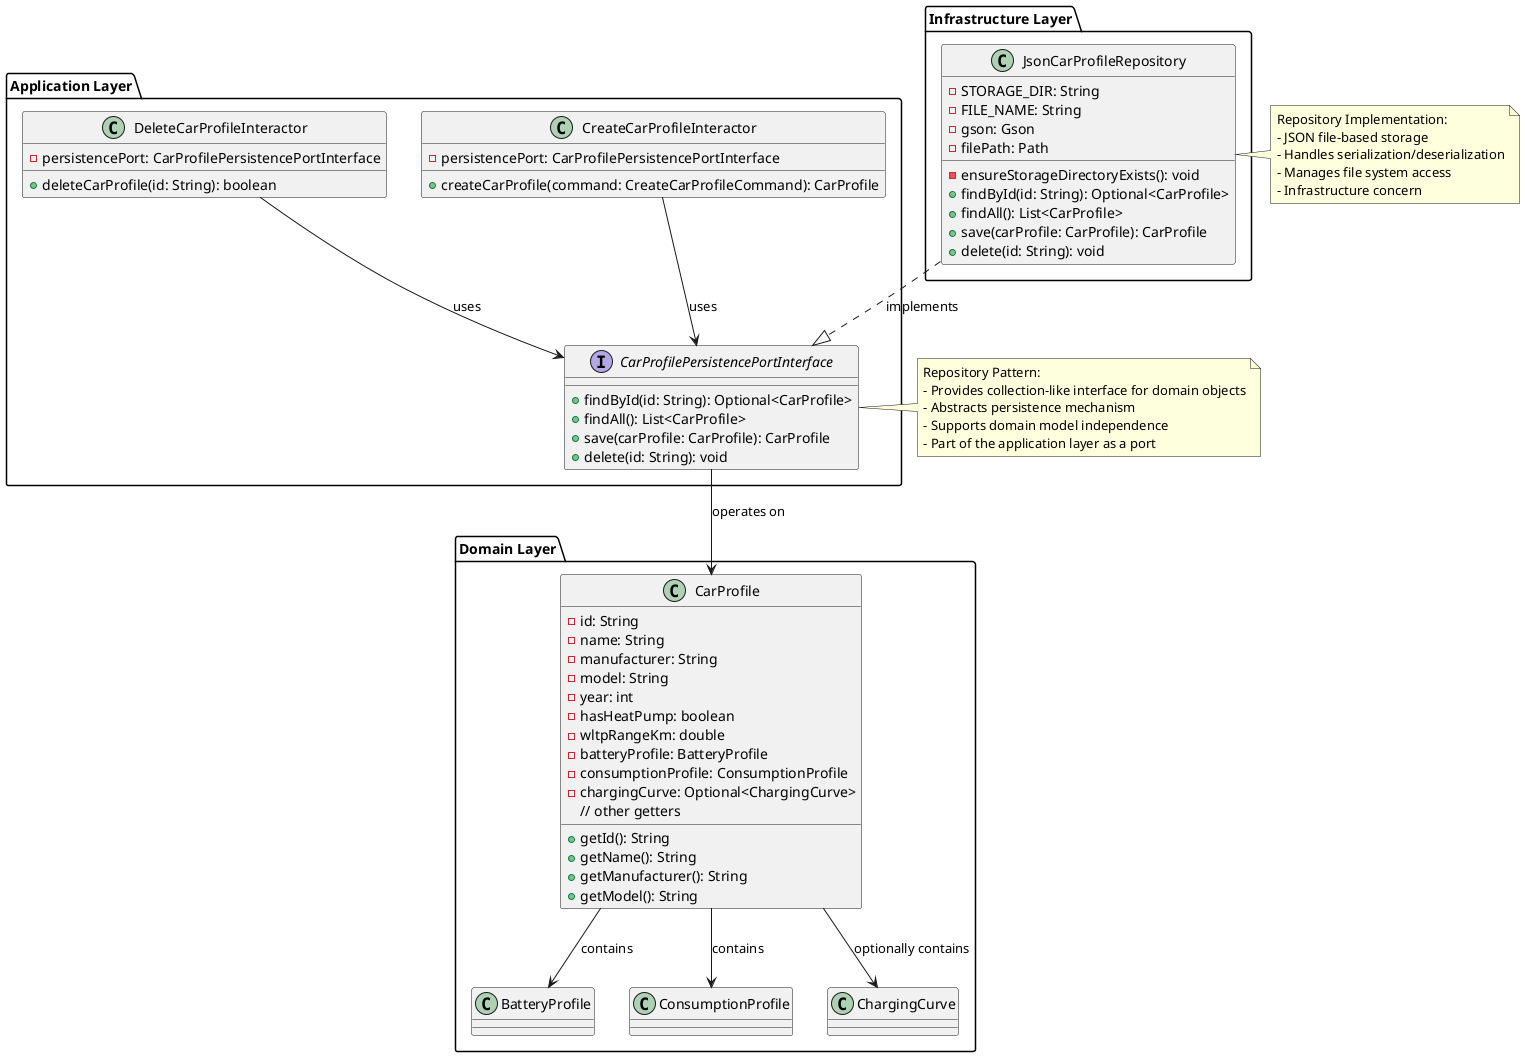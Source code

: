 @startuml DDD_Repository

package "Application Layer" {
  interface CarProfilePersistencePortInterface {
    +findById(id: String): Optional<CarProfile>
    +findAll(): List<CarProfile>
    +save(carProfile: CarProfile): CarProfile
    +delete(id: String): void
  }
  
  class CreateCarProfileInteractor {
    -persistencePort: CarProfilePersistencePortInterface
    +createCarProfile(command: CreateCarProfileCommand): CarProfile
  }
  
  class DeleteCarProfileInteractor {
    -persistencePort: CarProfilePersistencePortInterface
    +deleteCarProfile(id: String): boolean
  }
}

package "Domain Layer" {
  class CarProfile {
    -id: String
    -name: String
    -manufacturer: String
    -model: String
    -year: int
    -hasHeatPump: boolean
    -wltpRangeKm: double
    -batteryProfile: BatteryProfile
    -consumptionProfile: ConsumptionProfile
    -chargingCurve: Optional<ChargingCurve>
    +getId(): String
    +getName(): String
    +getManufacturer(): String
    +getModel(): String
    // other getters
  }
  
  class BatteryProfile
  class ConsumptionProfile
  class ChargingCurve
}

package "Infrastructure Layer" {
  class JsonCarProfileRepository {
    -STORAGE_DIR: String
    -FILE_NAME: String
    -gson: Gson
    -filePath: Path
    -ensureStorageDirectoryExists(): void
    +findById(id: String): Optional<CarProfile>
    +findAll(): List<CarProfile>
    +save(carProfile: CarProfile): CarProfile
    +delete(id: String): void
  }
}

' Relationships
CarProfilePersistencePortInterface --> CarProfile : operates on
CreateCarProfileInteractor --> CarProfilePersistencePortInterface : uses
DeleteCarProfileInteractor --> CarProfilePersistencePortInterface : uses
JsonCarProfileRepository ..|> CarProfilePersistencePortInterface : implements

CarProfile --> BatteryProfile : contains
CarProfile --> ConsumptionProfile : contains
CarProfile --> ChargingCurve : optionally contains

' Notes
note right of CarProfilePersistencePortInterface
  Repository Pattern:
  - Provides collection-like interface for domain objects
  - Abstracts persistence mechanism
  - Supports domain model independence
  - Part of the application layer as a port
end note

note right of JsonCarProfileRepository
  Repository Implementation:
  - JSON file-based storage
  - Handles serialization/deserialization
  - Manages file system access
  - Infrastructure concern
end note

@enduml 